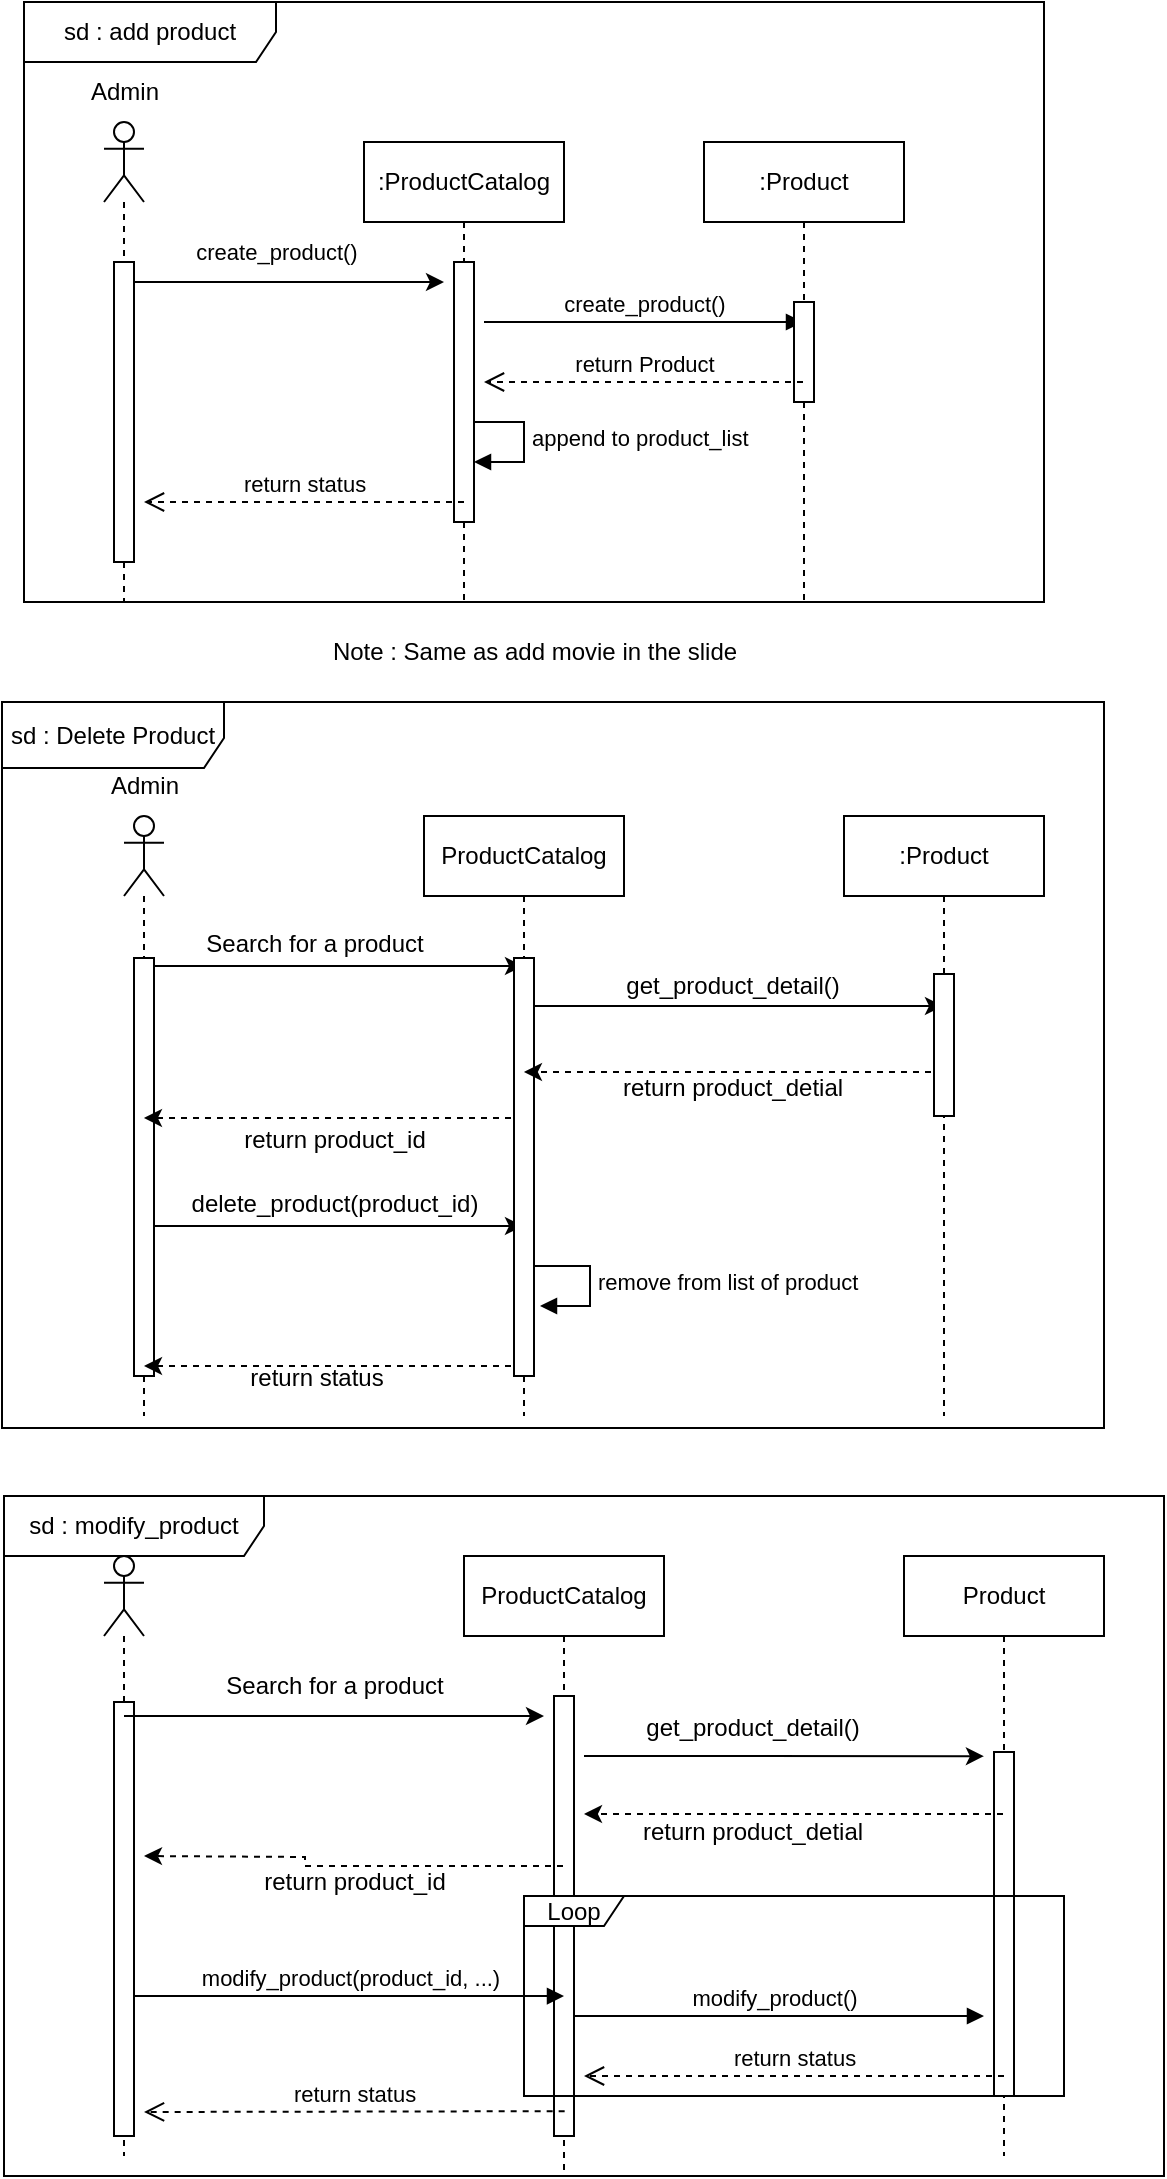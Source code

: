 <mxfile version="20.8.16" type="device"><diagram name="Page-1" id="paZrVCzQJ6xP5q_1sAc1"><mxGraphModel dx="1070" dy="1033" grid="1" gridSize="10" guides="1" tooltips="1" connect="1" arrows="1" fold="1" page="1" pageScale="1" pageWidth="827" pageHeight="1169" math="0" shadow="0"><root><mxCell id="0"/><mxCell id="1" parent="0"/><mxCell id="lvfHsj090S_6OaXZNwpc-120" value="sd : modify_product" style="shape=umlFrame;whiteSpace=wrap;html=1;width=130;height=30;" vertex="1" parent="1"><mxGeometry x="110" y="777" width="580" height="340" as="geometry"/></mxCell><mxCell id="lvfHsj090S_6OaXZNwpc-1" value="sd : add product" style="shape=umlFrame;whiteSpace=wrap;html=1;width=126;height=30;" vertex="1" parent="1"><mxGeometry x="120" y="30" width="510" height="300" as="geometry"/></mxCell><mxCell id="lvfHsj090S_6OaXZNwpc-16" value="create_product()" style="endArrow=classic;html=1;rounded=0;" edge="1" parent="1" source="lvfHsj090S_6OaXZNwpc-20"><mxGeometry x="-0.055" y="15" width="50" height="50" relative="1" as="geometry"><mxPoint x="174" y="190" as="sourcePoint"/><mxPoint x="330" y="170" as="targetPoint"/><Array as="points"><mxPoint x="270" y="170"/></Array><mxPoint as="offset"/></mxGeometry></mxCell><mxCell id="lvfHsj090S_6OaXZNwpc-20" value="" style="shape=umlLifeline;participant=umlActor;perimeter=lifelinePerimeter;whiteSpace=wrap;html=1;container=1;collapsible=0;recursiveResize=0;verticalAlign=top;spacingTop=36;outlineConnect=0;" vertex="1" parent="1"><mxGeometry x="160" y="90" width="20" height="240" as="geometry"/></mxCell><mxCell id="lvfHsj090S_6OaXZNwpc-41" value="" style="html=1;points=[];perimeter=orthogonalPerimeter;" vertex="1" parent="lvfHsj090S_6OaXZNwpc-20"><mxGeometry x="5" y="70" width="10" height="150" as="geometry"/></mxCell><mxCell id="lvfHsj090S_6OaXZNwpc-21" value=":ProductCatalog" style="shape=umlLifeline;perimeter=lifelinePerimeter;whiteSpace=wrap;html=1;container=1;collapsible=0;recursiveResize=0;outlineConnect=0;" vertex="1" parent="1"><mxGeometry x="290" y="100" width="100" height="230" as="geometry"/></mxCell><mxCell id="lvfHsj090S_6OaXZNwpc-36" value="create_product()" style="html=1;verticalAlign=bottom;endArrow=block;rounded=0;" edge="1" parent="lvfHsj090S_6OaXZNwpc-21" target="lvfHsj090S_6OaXZNwpc-22"><mxGeometry width="80" relative="1" as="geometry"><mxPoint x="60" y="90" as="sourcePoint"/><mxPoint x="130" y="90" as="targetPoint"/></mxGeometry></mxCell><mxCell id="lvfHsj090S_6OaXZNwpc-39" value="append to product_list" style="edgeStyle=orthogonalEdgeStyle;html=1;align=left;spacingLeft=2;endArrow=block;rounded=0;entryX=1;entryY=0;" edge="1" parent="lvfHsj090S_6OaXZNwpc-21"><mxGeometry relative="1" as="geometry"><mxPoint x="50" y="140" as="sourcePoint"/><Array as="points"><mxPoint x="80" y="140"/></Array><mxPoint x="55" y="160" as="targetPoint"/></mxGeometry></mxCell><mxCell id="lvfHsj090S_6OaXZNwpc-42" value="" style="html=1;points=[];perimeter=orthogonalPerimeter;" vertex="1" parent="lvfHsj090S_6OaXZNwpc-21"><mxGeometry x="45" y="60" width="10" height="130" as="geometry"/></mxCell><mxCell id="lvfHsj090S_6OaXZNwpc-22" value=":Product" style="shape=umlLifeline;perimeter=lifelinePerimeter;whiteSpace=wrap;html=1;container=1;collapsible=0;recursiveResize=0;outlineConnect=0;" vertex="1" parent="1"><mxGeometry x="460" y="100" width="100" height="230" as="geometry"/></mxCell><mxCell id="lvfHsj090S_6OaXZNwpc-43" value="" style="html=1;points=[];perimeter=orthogonalPerimeter;" vertex="1" parent="lvfHsj090S_6OaXZNwpc-22"><mxGeometry x="45" y="80" width="10" height="50" as="geometry"/></mxCell><mxCell id="lvfHsj090S_6OaXZNwpc-37" value="return Product" style="html=1;verticalAlign=bottom;endArrow=open;dashed=1;endSize=8;rounded=0;" edge="1" parent="1" source="lvfHsj090S_6OaXZNwpc-22"><mxGeometry relative="1" as="geometry"><mxPoint x="420" y="210" as="sourcePoint"/><mxPoint x="350" y="220" as="targetPoint"/><Array as="points"><mxPoint x="420" y="220"/></Array></mxGeometry></mxCell><mxCell id="lvfHsj090S_6OaXZNwpc-40" value="return status" style="html=1;verticalAlign=bottom;endArrow=open;dashed=1;endSize=8;rounded=0;" edge="1" parent="1"><mxGeometry relative="1" as="geometry"><mxPoint x="340" y="280" as="sourcePoint"/><mxPoint x="180" y="280" as="targetPoint"/></mxGeometry></mxCell><mxCell id="lvfHsj090S_6OaXZNwpc-44" value="Note : Same as add movie in the slide" style="text;html=1;align=center;verticalAlign=middle;resizable=0;points=[];autosize=1;strokeColor=none;fillColor=none;" vertex="1" parent="1"><mxGeometry x="260" y="340" width="230" height="30" as="geometry"/></mxCell><mxCell id="lvfHsj090S_6OaXZNwpc-62" style="edgeStyle=orthogonalEdgeStyle;rounded=0;orthogonalLoop=1;jettySize=auto;html=1;" edge="1" parent="1" source="lvfHsj090S_6OaXZNwpc-59" target="lvfHsj090S_6OaXZNwpc-60"><mxGeometry relative="1" as="geometry"><Array as="points"><mxPoint x="270" y="512"/><mxPoint x="270" y="512"/></Array></mxGeometry></mxCell><mxCell id="lvfHsj090S_6OaXZNwpc-84" style="edgeStyle=orthogonalEdgeStyle;rounded=0;orthogonalLoop=1;jettySize=auto;html=1;" edge="1" parent="1" source="lvfHsj090S_6OaXZNwpc-59" target="lvfHsj090S_6OaXZNwpc-60"><mxGeometry relative="1" as="geometry"><Array as="points"><mxPoint x="280" y="642"/><mxPoint x="280" y="642"/></Array></mxGeometry></mxCell><mxCell id="lvfHsj090S_6OaXZNwpc-59" value="" style="shape=umlLifeline;participant=umlActor;perimeter=lifelinePerimeter;whiteSpace=wrap;html=1;container=1;collapsible=0;recursiveResize=0;verticalAlign=top;spacingTop=36;outlineConnect=0;" vertex="1" parent="1"><mxGeometry x="170" y="437" width="20" height="300" as="geometry"/></mxCell><mxCell id="lvfHsj090S_6OaXZNwpc-87" value="" style="html=1;points=[];perimeter=orthogonalPerimeter;" vertex="1" parent="lvfHsj090S_6OaXZNwpc-59"><mxGeometry x="5" y="71" width="10" height="209" as="geometry"/></mxCell><mxCell id="lvfHsj090S_6OaXZNwpc-64" style="edgeStyle=orthogonalEdgeStyle;rounded=0;orthogonalLoop=1;jettySize=auto;html=1;dashed=1;" edge="1" parent="1"><mxGeometry relative="1" as="geometry"><mxPoint x="369.5" y="588" as="sourcePoint"/><mxPoint x="179.974" y="588" as="targetPoint"/><Array as="points"><mxPoint x="260" y="588"/><mxPoint x="260" y="588"/></Array></mxGeometry></mxCell><mxCell id="lvfHsj090S_6OaXZNwpc-68" style="edgeStyle=orthogonalEdgeStyle;rounded=0;orthogonalLoop=1;jettySize=auto;html=1;" edge="1" parent="1" source="lvfHsj090S_6OaXZNwpc-60" target="lvfHsj090S_6OaXZNwpc-61"><mxGeometry relative="1" as="geometry"><Array as="points"><mxPoint x="440" y="532"/><mxPoint x="440" y="532"/></Array></mxGeometry></mxCell><mxCell id="lvfHsj090S_6OaXZNwpc-85" style="edgeStyle=orthogonalEdgeStyle;rounded=0;orthogonalLoop=1;jettySize=auto;html=1;dashed=1;" edge="1" parent="1" source="lvfHsj090S_6OaXZNwpc-60" target="lvfHsj090S_6OaXZNwpc-59"><mxGeometry relative="1" as="geometry"><Array as="points"><mxPoint x="290" y="712"/><mxPoint x="290" y="712"/></Array></mxGeometry></mxCell><mxCell id="lvfHsj090S_6OaXZNwpc-60" value="ProductCatalog" style="shape=umlLifeline;perimeter=lifelinePerimeter;whiteSpace=wrap;html=1;container=1;collapsible=0;recursiveResize=0;outlineConnect=0;" vertex="1" parent="1"><mxGeometry x="320" y="437" width="100" height="300" as="geometry"/></mxCell><mxCell id="lvfHsj090S_6OaXZNwpc-81" value="remove from list of product" style="edgeStyle=orthogonalEdgeStyle;html=1;align=left;spacingLeft=2;endArrow=block;rounded=0;entryX=1;entryY=0;" edge="1" parent="lvfHsj090S_6OaXZNwpc-60"><mxGeometry x="-0.003" relative="1" as="geometry"><mxPoint x="53" y="225" as="sourcePoint"/><Array as="points"><mxPoint x="83" y="225"/></Array><mxPoint x="58" y="245" as="targetPoint"/><mxPoint as="offset"/></mxGeometry></mxCell><mxCell id="lvfHsj090S_6OaXZNwpc-88" value="" style="html=1;points=[];perimeter=orthogonalPerimeter;" vertex="1" parent="lvfHsj090S_6OaXZNwpc-60"><mxGeometry x="45" y="71" width="10" height="209" as="geometry"/></mxCell><mxCell id="lvfHsj090S_6OaXZNwpc-72" style="edgeStyle=orthogonalEdgeStyle;rounded=0;orthogonalLoop=1;jettySize=auto;html=1;dashed=1;" edge="1" parent="1"><mxGeometry relative="1" as="geometry"><mxPoint x="579.5" y="565" as="sourcePoint"/><mxPoint x="369.974" y="565" as="targetPoint"/><Array as="points"><mxPoint x="440" y="565"/><mxPoint x="440" y="565"/></Array></mxGeometry></mxCell><mxCell id="lvfHsj090S_6OaXZNwpc-61" value=":Product" style="shape=umlLifeline;perimeter=lifelinePerimeter;whiteSpace=wrap;html=1;container=1;collapsible=0;recursiveResize=0;outlineConnect=0;" vertex="1" parent="1"><mxGeometry x="530" y="437" width="100" height="300" as="geometry"/></mxCell><mxCell id="lvfHsj090S_6OaXZNwpc-89" value="" style="html=1;points=[];perimeter=orthogonalPerimeter;" vertex="1" parent="lvfHsj090S_6OaXZNwpc-61"><mxGeometry x="45" y="79" width="10" height="71" as="geometry"/></mxCell><mxCell id="lvfHsj090S_6OaXZNwpc-63" value="Search for a product" style="text;html=1;align=center;verticalAlign=middle;resizable=0;points=[];autosize=1;strokeColor=none;fillColor=none;" vertex="1" parent="1"><mxGeometry x="200" y="486" width="130" height="30" as="geometry"/></mxCell><mxCell id="lvfHsj090S_6OaXZNwpc-67" value="return product_id" style="text;html=1;align=center;verticalAlign=middle;resizable=0;points=[];autosize=1;strokeColor=none;fillColor=none;" vertex="1" parent="1"><mxGeometry x="220" y="584" width="110" height="30" as="geometry"/></mxCell><mxCell id="lvfHsj090S_6OaXZNwpc-70" value="get_product_detail()" style="text;html=1;align=center;verticalAlign=middle;resizable=0;points=[];autosize=1;strokeColor=none;fillColor=none;" vertex="1" parent="1"><mxGeometry x="409" y="507" width="130" height="30" as="geometry"/></mxCell><mxCell id="lvfHsj090S_6OaXZNwpc-73" value="return product_detial" style="text;html=1;align=center;verticalAlign=middle;resizable=0;points=[];autosize=1;strokeColor=none;fillColor=none;" vertex="1" parent="1"><mxGeometry x="409" y="558" width="130" height="30" as="geometry"/></mxCell><mxCell id="lvfHsj090S_6OaXZNwpc-77" value="Admin" style="text;html=1;align=center;verticalAlign=middle;resizable=0;points=[];autosize=1;strokeColor=none;fillColor=none;" vertex="1" parent="1"><mxGeometry x="140" y="60" width="60" height="30" as="geometry"/></mxCell><mxCell id="lvfHsj090S_6OaXZNwpc-78" value="Admin" style="text;html=1;align=center;verticalAlign=middle;resizable=0;points=[];autosize=1;strokeColor=none;fillColor=none;" vertex="1" parent="1"><mxGeometry x="150" y="407" width="60" height="30" as="geometry"/></mxCell><mxCell id="lvfHsj090S_6OaXZNwpc-76" value="delete_product(product_id)" style="text;html=1;align=center;verticalAlign=middle;resizable=0;points=[];autosize=1;strokeColor=none;fillColor=none;" vertex="1" parent="1"><mxGeometry x="190" y="616" width="170" height="30" as="geometry"/></mxCell><mxCell id="lvfHsj090S_6OaXZNwpc-86" value="return status" style="text;html=1;align=center;verticalAlign=middle;resizable=0;points=[];autosize=1;strokeColor=none;fillColor=none;" vertex="1" parent="1"><mxGeometry x="221" y="703" width="90" height="30" as="geometry"/></mxCell><mxCell id="lvfHsj090S_6OaXZNwpc-92" value="" style="shape=umlLifeline;participant=umlActor;perimeter=lifelinePerimeter;whiteSpace=wrap;html=1;container=1;collapsible=0;recursiveResize=0;verticalAlign=top;spacingTop=36;outlineConnect=0;" vertex="1" parent="1"><mxGeometry x="160" y="807" width="20" height="300" as="geometry"/></mxCell><mxCell id="lvfHsj090S_6OaXZNwpc-113" value="" style="html=1;points=[];perimeter=orthogonalPerimeter;" vertex="1" parent="lvfHsj090S_6OaXZNwpc-92"><mxGeometry x="5" y="73" width="10" height="217" as="geometry"/></mxCell><mxCell id="lvfHsj090S_6OaXZNwpc-93" value="ProductCatalog" style="shape=umlLifeline;perimeter=lifelinePerimeter;whiteSpace=wrap;html=1;container=1;collapsible=0;recursiveResize=0;outlineConnect=0;" vertex="1" parent="1"><mxGeometry x="340" y="807" width="100" height="310" as="geometry"/></mxCell><mxCell id="lvfHsj090S_6OaXZNwpc-110" value="modify_product()" style="html=1;verticalAlign=bottom;endArrow=block;rounded=0;" edge="1" parent="lvfHsj090S_6OaXZNwpc-93"><mxGeometry width="80" relative="1" as="geometry"><mxPoint x="50" y="230" as="sourcePoint"/><mxPoint x="260" y="230" as="targetPoint"/></mxGeometry></mxCell><mxCell id="lvfHsj090S_6OaXZNwpc-114" value="" style="html=1;points=[];perimeter=orthogonalPerimeter;" vertex="1" parent="lvfHsj090S_6OaXZNwpc-93"><mxGeometry x="45" y="70" width="10" height="220" as="geometry"/></mxCell><mxCell id="lvfHsj090S_6OaXZNwpc-94" value="Product" style="shape=umlLifeline;perimeter=lifelinePerimeter;whiteSpace=wrap;html=1;container=1;collapsible=0;recursiveResize=0;outlineConnect=0;" vertex="1" parent="1"><mxGeometry x="560" y="807" width="100" height="300" as="geometry"/></mxCell><mxCell id="lvfHsj090S_6OaXZNwpc-99" style="edgeStyle=orthogonalEdgeStyle;rounded=0;orthogonalLoop=1;jettySize=auto;html=1;" edge="1" parent="lvfHsj090S_6OaXZNwpc-94"><mxGeometry relative="1" as="geometry"><mxPoint x="-160" y="100" as="sourcePoint"/><mxPoint x="39.95" y="100.098" as="targetPoint"/><Array as="points"><mxPoint x="-99.55" y="100.05"/><mxPoint x="-99.55" y="100.05"/></Array></mxGeometry></mxCell><mxCell id="lvfHsj090S_6OaXZNwpc-115" value="" style="html=1;points=[];perimeter=orthogonalPerimeter;" vertex="1" parent="lvfHsj090S_6OaXZNwpc-94"><mxGeometry x="45" y="98" width="10" height="172" as="geometry"/></mxCell><mxCell id="lvfHsj090S_6OaXZNwpc-97" style="edgeStyle=orthogonalEdgeStyle;rounded=0;orthogonalLoop=1;jettySize=auto;html=1;" edge="1" parent="1" source="lvfHsj090S_6OaXZNwpc-92"><mxGeometry relative="1" as="geometry"><mxPoint x="190.028" y="883.048" as="sourcePoint"/><mxPoint x="380" y="887" as="targetPoint"/><Array as="points"><mxPoint x="280" y="887"/><mxPoint x="280" y="887"/></Array></mxGeometry></mxCell><mxCell id="lvfHsj090S_6OaXZNwpc-98" style="edgeStyle=orthogonalEdgeStyle;rounded=0;orthogonalLoop=1;jettySize=auto;html=1;dashed=1;" edge="1" parent="1" source="lvfHsj090S_6OaXZNwpc-93"><mxGeometry relative="1" as="geometry"><mxPoint x="379.98" y="959" as="sourcePoint"/><mxPoint x="180" y="957" as="targetPoint"/><Array as="points"/></mxGeometry></mxCell><mxCell id="lvfHsj090S_6OaXZNwpc-100" style="edgeStyle=orthogonalEdgeStyle;rounded=0;orthogonalLoop=1;jettySize=auto;html=1;dashed=1;" edge="1" parent="1" source="lvfHsj090S_6OaXZNwpc-94"><mxGeometry relative="1" as="geometry"><mxPoint x="589.98" y="936" as="sourcePoint"/><mxPoint x="400" y="936" as="targetPoint"/><Array as="points"><mxPoint x="500" y="936"/><mxPoint x="500" y="936"/></Array></mxGeometry></mxCell><mxCell id="lvfHsj090S_6OaXZNwpc-101" value="Search for a product" style="text;html=1;align=center;verticalAlign=middle;resizable=0;points=[];autosize=1;strokeColor=none;fillColor=none;" vertex="1" parent="1"><mxGeometry x="210.48" y="857" width="130" height="30" as="geometry"/></mxCell><mxCell id="lvfHsj090S_6OaXZNwpc-102" value="return product_id" style="text;html=1;align=center;verticalAlign=middle;resizable=0;points=[];autosize=1;strokeColor=none;fillColor=none;" vertex="1" parent="1"><mxGeometry x="230.48" y="955" width="110" height="30" as="geometry"/></mxCell><mxCell id="lvfHsj090S_6OaXZNwpc-103" value="get_product_detail()" style="text;html=1;align=center;verticalAlign=middle;resizable=0;points=[];autosize=1;strokeColor=none;fillColor=none;" vertex="1" parent="1"><mxGeometry x="419.48" y="878" width="130" height="30" as="geometry"/></mxCell><mxCell id="lvfHsj090S_6OaXZNwpc-104" value="return product_detial" style="text;html=1;align=center;verticalAlign=middle;resizable=0;points=[];autosize=1;strokeColor=none;fillColor=none;" vertex="1" parent="1"><mxGeometry x="419.48" y="930" width="130" height="30" as="geometry"/></mxCell><mxCell id="lvfHsj090S_6OaXZNwpc-111" value="return status" style="html=1;verticalAlign=bottom;endArrow=open;dashed=1;endSize=8;rounded=0;" edge="1" parent="1"><mxGeometry x="-0.002" relative="1" as="geometry"><mxPoint x="610" y="1067" as="sourcePoint"/><mxPoint x="400" y="1067" as="targetPoint"/><mxPoint as="offset"/></mxGeometry></mxCell><mxCell id="lvfHsj090S_6OaXZNwpc-112" value="return status" style="html=1;verticalAlign=bottom;endArrow=open;dashed=1;endSize=8;rounded=0;" edge="1" parent="1"><mxGeometry x="-0.002" relative="1" as="geometry"><mxPoint x="390.33" y="1084.58" as="sourcePoint"/><mxPoint x="180" y="1085" as="targetPoint"/><mxPoint as="offset"/></mxGeometry></mxCell><mxCell id="lvfHsj090S_6OaXZNwpc-117" value="modify_product(product_id, ...)" style="html=1;verticalAlign=bottom;endArrow=block;rounded=0;entryX=0.5;entryY=0.682;entryDx=0;entryDy=0;entryPerimeter=0;" edge="1" parent="1" source="lvfHsj090S_6OaXZNwpc-113" target="lvfHsj090S_6OaXZNwpc-114"><mxGeometry width="80" relative="1" as="geometry"><mxPoint x="170" y="1037" as="sourcePoint"/><mxPoint x="250" y="1037" as="targetPoint"/></mxGeometry></mxCell><mxCell id="lvfHsj090S_6OaXZNwpc-118" value="sd : Delete Product" style="shape=umlFrame;whiteSpace=wrap;html=1;width=111;height=33;" vertex="1" parent="1"><mxGeometry x="109" y="380" width="551" height="363" as="geometry"/></mxCell><mxCell id="lvfHsj090S_6OaXZNwpc-108" value="Loop" style="shape=umlFrame;whiteSpace=wrap;html=1;width=50;height=15;" vertex="1" parent="1"><mxGeometry x="370" y="977" width="270" height="100" as="geometry"/></mxCell></root></mxGraphModel></diagram></mxfile>